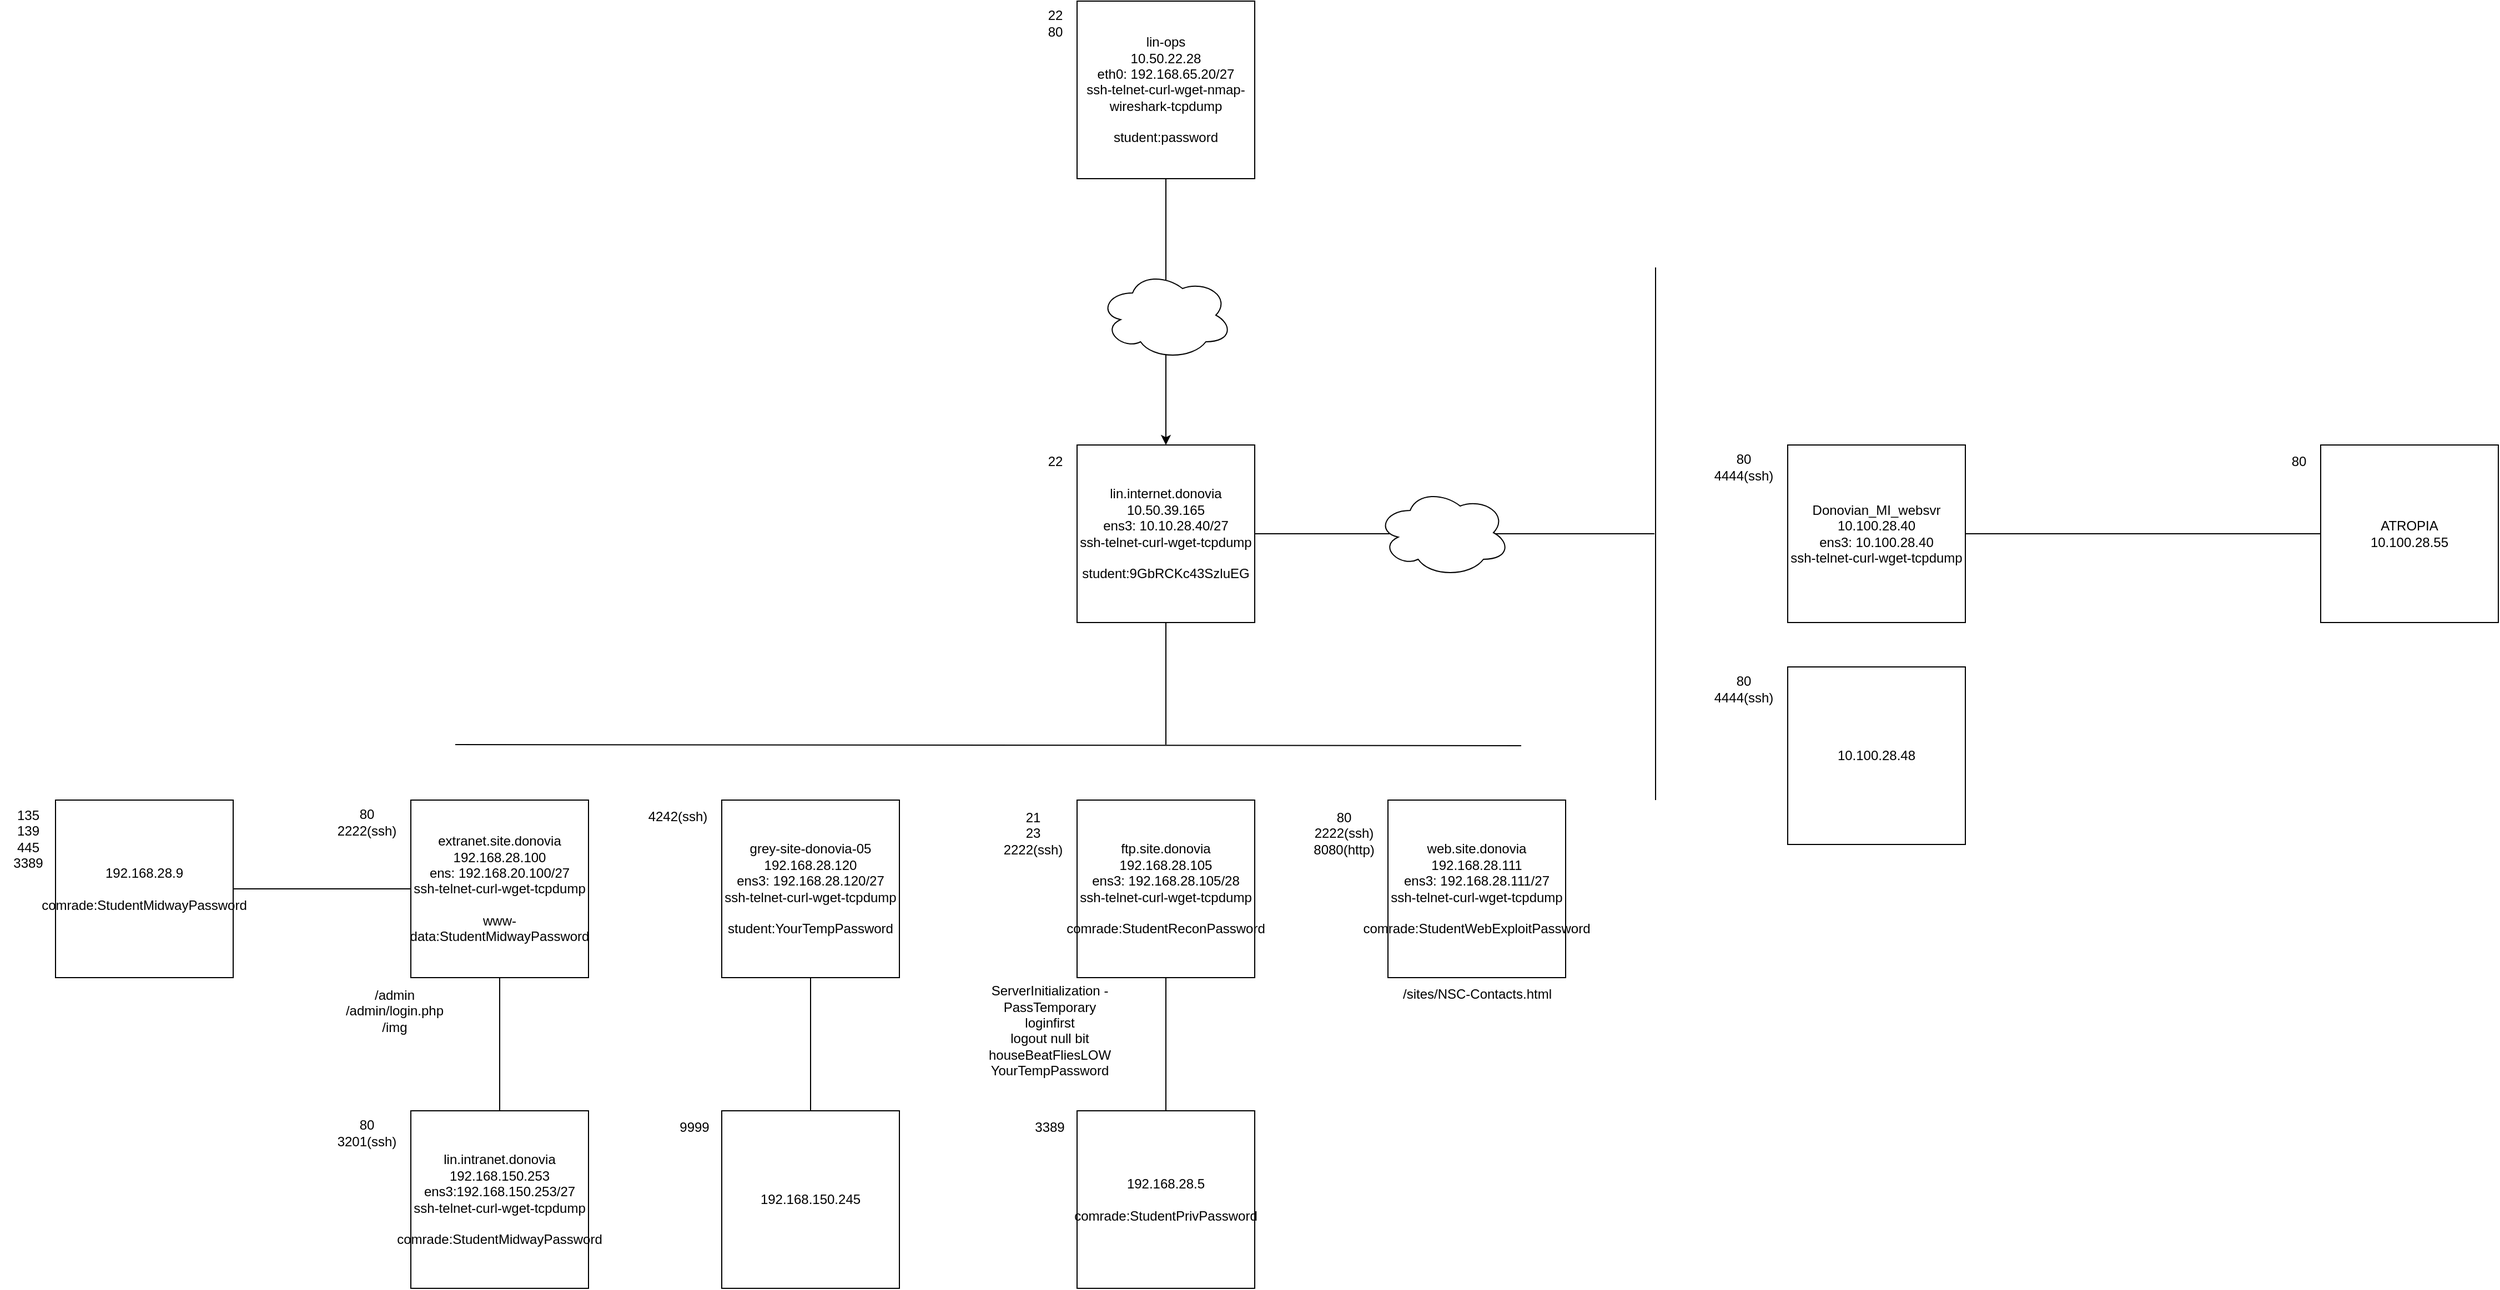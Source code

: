 <mxfile version="21.3.5" type="github">
  <diagram name="Page-1" id="GBd0BXuGBd-nfM0JVYe7">
    <mxGraphModel dx="2452" dy="795" grid="1" gridSize="10" guides="1" tooltips="1" connect="1" arrows="1" fold="1" page="1" pageScale="1" pageWidth="850" pageHeight="1100" math="0" shadow="0">
      <root>
        <mxCell id="0" />
        <mxCell id="1" parent="0" />
        <mxCell id="7IOt7IsW9sF5NG7Idb-Z-2" value="&lt;div&gt;lin-ops&lt;/div&gt;&lt;div&gt;10.50.22.28&lt;/div&gt;&lt;div&gt;eth0: 192.168.65.20/27&lt;/div&gt;&lt;div&gt;ssh-telnet-curl-wget-nmap-wireshark-tcpdump&lt;/div&gt;&lt;div&gt;&lt;br&gt;&lt;/div&gt;&lt;div&gt;student:password&lt;br&gt;&lt;/div&gt;" style="whiteSpace=wrap;html=1;aspect=fixed;" parent="1" vertex="1">
          <mxGeometry x="320" y="40" width="160" height="160" as="geometry" />
        </mxCell>
        <mxCell id="7IOt7IsW9sF5NG7Idb-Z-3" value="&lt;div&gt;22&lt;/div&gt;&lt;div&gt;80&lt;br&gt;&lt;/div&gt;" style="text;html=1;align=center;verticalAlign=middle;resizable=0;points=[];autosize=1;strokeColor=none;fillColor=none;" parent="1" vertex="1">
          <mxGeometry x="280" y="40" width="40" height="40" as="geometry" />
        </mxCell>
        <mxCell id="7IOt7IsW9sF5NG7Idb-Z-4" value="&lt;div&gt;lin.internet.donovia&lt;br&gt;&lt;/div&gt;&lt;div&gt;10.50.39.165&lt;/div&gt;&lt;div&gt;ens3: 10.10.28.40/27&lt;/div&gt;&lt;div&gt;ssh-telnet-curl-wget-tcpdump&lt;/div&gt;&lt;div&gt;&lt;br&gt;&lt;/div&gt;&lt;div&gt;student:9GbRCKc43SzluEG&lt;br&gt;&lt;/div&gt;" style="whiteSpace=wrap;html=1;aspect=fixed;" parent="1" vertex="1">
          <mxGeometry x="320" y="440" width="160" height="160" as="geometry" />
        </mxCell>
        <mxCell id="7IOt7IsW9sF5NG7Idb-Z-5" value="" style="endArrow=classic;html=1;rounded=0;exitX=0.5;exitY=1;exitDx=0;exitDy=0;entryX=0.5;entryY=0;entryDx=0;entryDy=0;" parent="1" source="7IOt7IsW9sF5NG7Idb-Z-2" target="7IOt7IsW9sF5NG7Idb-Z-4" edge="1">
          <mxGeometry width="50" height="50" relative="1" as="geometry">
            <mxPoint x="440" y="370" as="sourcePoint" />
            <mxPoint x="490" y="320" as="targetPoint" />
          </mxGeometry>
        </mxCell>
        <mxCell id="7IOt7IsW9sF5NG7Idb-Z-6" value="" style="ellipse;shape=cloud;whiteSpace=wrap;html=1;" parent="1" vertex="1">
          <mxGeometry x="340" y="283" width="120" height="80" as="geometry" />
        </mxCell>
        <mxCell id="7IOt7IsW9sF5NG7Idb-Z-7" value="22" style="text;html=1;align=center;verticalAlign=middle;resizable=0;points=[];autosize=1;strokeColor=none;fillColor=none;" parent="1" vertex="1">
          <mxGeometry x="280" y="440" width="40" height="30" as="geometry" />
        </mxCell>
        <mxCell id="7IOt7IsW9sF5NG7Idb-Z-16" value="&lt;div&gt;extranet.site.donovia&lt;br&gt;&lt;/div&gt;&lt;div&gt;192.168.28.100&lt;/div&gt;&lt;div&gt;ens: 192.168.20.100/27&lt;/div&gt;&lt;div&gt;ssh-telnet-curl-wget-tcpdump&lt;/div&gt;&lt;div&gt;&lt;br&gt;&lt;/div&gt;&lt;div&gt;www-data:StudentMidwayPassword&lt;br&gt;&lt;/div&gt;" style="whiteSpace=wrap;html=1;aspect=fixed;" parent="1" vertex="1">
          <mxGeometry x="-280" y="760" width="160" height="160" as="geometry" />
        </mxCell>
        <mxCell id="7IOt7IsW9sF5NG7Idb-Z-17" value="&lt;div&gt;80&lt;/div&gt;&lt;div&gt;2222(ssh)&lt;br&gt;&lt;/div&gt;" style="text;html=1;align=center;verticalAlign=middle;resizable=0;points=[];autosize=1;strokeColor=none;fillColor=none;" parent="1" vertex="1">
          <mxGeometry x="-360" y="760" width="80" height="40" as="geometry" />
        </mxCell>
        <mxCell id="7IOt7IsW9sF5NG7Idb-Z-18" value="&lt;div&gt;ftp.site.donovia&lt;br&gt;&lt;/div&gt;&lt;div&gt;192.168.28.105&lt;/div&gt;&lt;div&gt;ens3: 192.168.28.105/28&lt;br&gt;&lt;/div&gt;&lt;div&gt;ssh-telnet-curl-wget-tcpdump&lt;/div&gt;&lt;div&gt;&lt;br&gt;&lt;/div&gt;&lt;div&gt;comrade:StudentReconPassword&lt;/div&gt;" style="whiteSpace=wrap;html=1;aspect=fixed;" parent="1" vertex="1">
          <mxGeometry x="320" y="760" width="160" height="160" as="geometry" />
        </mxCell>
        <mxCell id="7IOt7IsW9sF5NG7Idb-Z-19" value="&lt;div&gt;21&lt;/div&gt;&lt;div&gt;23&lt;/div&gt;&lt;div&gt;2222(ssh)&lt;br&gt;&lt;/div&gt;" style="text;html=1;align=center;verticalAlign=middle;resizable=0;points=[];autosize=1;strokeColor=none;fillColor=none;" parent="1" vertex="1">
          <mxGeometry x="240" y="760" width="80" height="60" as="geometry" />
        </mxCell>
        <mxCell id="7IOt7IsW9sF5NG7Idb-Z-20" value="&lt;div&gt;web.site.donovia&lt;br&gt;&lt;/div&gt;&lt;div&gt;192.168.28.111&lt;/div&gt;&lt;div&gt;ens3: 192.168.28.111/27&lt;/div&gt;&lt;div&gt;ssh-telnet-curl-wget-tcpdump&lt;/div&gt;&lt;div&gt;&lt;br&gt;&lt;/div&gt;&lt;div&gt;comrade:StudentWebExploitPassword&lt;/div&gt;" style="whiteSpace=wrap;html=1;aspect=fixed;" parent="1" vertex="1">
          <mxGeometry x="600" y="760" width="160" height="160" as="geometry" />
        </mxCell>
        <mxCell id="7IOt7IsW9sF5NG7Idb-Z-21" value="&lt;div&gt;80&lt;/div&gt;&lt;div&gt;2222(ssh)&lt;/div&gt;&lt;div&gt;8080(http)&lt;br&gt;&lt;/div&gt;" style="text;html=1;align=center;verticalAlign=middle;resizable=0;points=[];autosize=1;strokeColor=none;fillColor=none;" parent="1" vertex="1">
          <mxGeometry x="520" y="760" width="80" height="60" as="geometry" />
        </mxCell>
        <mxCell id="7IOt7IsW9sF5NG7Idb-Z-22" value="&lt;div&gt;grey-site-donovia-05&lt;br&gt;&lt;/div&gt;&lt;div&gt;192.168.28.120&lt;/div&gt;&lt;div&gt;ens3: 192.168.28.120/27&lt;/div&gt;&lt;div&gt;ssh-telnet-curl-wget-tcpdump&lt;/div&gt;&lt;div&gt;&lt;br&gt;&lt;/div&gt;&lt;div&gt;student:YourTempPassword&lt;br&gt;&lt;/div&gt;" style="whiteSpace=wrap;html=1;aspect=fixed;" parent="1" vertex="1">
          <mxGeometry y="760" width="160" height="160" as="geometry" />
        </mxCell>
        <mxCell id="7IOt7IsW9sF5NG7Idb-Z-23" value="4242(ssh)" style="text;html=1;align=center;verticalAlign=middle;resizable=0;points=[];autosize=1;strokeColor=none;fillColor=none;" parent="1" vertex="1">
          <mxGeometry x="-80" y="760" width="80" height="30" as="geometry" />
        </mxCell>
        <mxCell id="7IOt7IsW9sF5NG7Idb-Z-24" value="" style="endArrow=none;html=1;rounded=0;entryX=0.5;entryY=1;entryDx=0;entryDy=0;" parent="1" target="7IOt7IsW9sF5NG7Idb-Z-4" edge="1">
          <mxGeometry width="50" height="50" relative="1" as="geometry">
            <mxPoint x="400" y="710" as="sourcePoint" />
            <mxPoint x="420" y="650" as="targetPoint" />
          </mxGeometry>
        </mxCell>
        <mxCell id="7IOt7IsW9sF5NG7Idb-Z-25" value="" style="endArrow=none;html=1;rounded=0;" parent="1" edge="1">
          <mxGeometry width="50" height="50" relative="1" as="geometry">
            <mxPoint x="-240" y="710" as="sourcePoint" />
            <mxPoint x="720" y="711" as="targetPoint" />
          </mxGeometry>
        </mxCell>
        <mxCell id="7IOt7IsW9sF5NG7Idb-Z-26" value="&lt;div&gt;/admin&lt;/div&gt;&lt;div&gt;/admin/login.php&lt;/div&gt;&lt;div&gt;/img&lt;br&gt;&lt;/div&gt;" style="text;html=1;align=center;verticalAlign=middle;resizable=0;points=[];autosize=1;strokeColor=none;fillColor=none;" parent="1" vertex="1">
          <mxGeometry x="-350" y="920" width="110" height="60" as="geometry" />
        </mxCell>
        <mxCell id="7IOt7IsW9sF5NG7Idb-Z-28" value="&lt;div&gt;ServerInitialization -&lt;/div&gt;&lt;div&gt;PassTemporary&lt;br&gt;loginfirst&lt;br&gt;logout null bit&lt;br&gt;houseBeatFliesLOW&lt;br&gt;YourTempPassword&lt;br&gt;&lt;br&gt;&lt;/div&gt;" style="text;html=1;align=center;verticalAlign=middle;resizable=0;points=[];autosize=1;strokeColor=none;fillColor=none;" parent="1" vertex="1">
          <mxGeometry x="230" y="920" width="130" height="110" as="geometry" />
        </mxCell>
        <mxCell id="7IOt7IsW9sF5NG7Idb-Z-29" value="/sites/NSC-Contacts.html" style="text;html=1;align=center;verticalAlign=middle;resizable=0;points=[];autosize=1;strokeColor=none;fillColor=none;" parent="1" vertex="1">
          <mxGeometry x="600" y="920" width="160" height="30" as="geometry" />
        </mxCell>
        <mxCell id="7IOt7IsW9sF5NG7Idb-Z-31" value="192.168.150.245" style="whiteSpace=wrap;html=1;aspect=fixed;" parent="1" vertex="1">
          <mxGeometry y="1040" width="160" height="160" as="geometry" />
        </mxCell>
        <mxCell id="7IOt7IsW9sF5NG7Idb-Z-33" value="" style="endArrow=none;html=1;rounded=0;entryX=0.5;entryY=1;entryDx=0;entryDy=0;exitX=0.5;exitY=0;exitDx=0;exitDy=0;" parent="1" source="7IOt7IsW9sF5NG7Idb-Z-31" target="7IOt7IsW9sF5NG7Idb-Z-22" edge="1">
          <mxGeometry width="50" height="50" relative="1" as="geometry">
            <mxPoint x="30" y="1000" as="sourcePoint" />
            <mxPoint x="80" y="950" as="targetPoint" />
          </mxGeometry>
        </mxCell>
        <mxCell id="7IOt7IsW9sF5NG7Idb-Z-34" value="&lt;div&gt;Donovian_MI_websvr&lt;/div&gt;&lt;div&gt;10.100.28.40&lt;/div&gt;&lt;div&gt;ens3: 10.100.28.40&lt;br&gt;&lt;/div&gt;&lt;div&gt;ssh-telnet-curl-wget-tcpdump&lt;br&gt;&lt;/div&gt;" style="whiteSpace=wrap;html=1;aspect=fixed;" parent="1" vertex="1">
          <mxGeometry x="960" y="440" width="160" height="160" as="geometry" />
        </mxCell>
        <mxCell id="7IOt7IsW9sF5NG7Idb-Z-37" value="&lt;div&gt;80&lt;/div&gt;&lt;div&gt;4444(ssh)&lt;br&gt;&lt;/div&gt;" style="text;html=1;align=center;verticalAlign=middle;resizable=0;points=[];autosize=1;strokeColor=none;fillColor=none;" parent="1" vertex="1">
          <mxGeometry x="880" y="440" width="80" height="40" as="geometry" />
        </mxCell>
        <mxCell id="7IOt7IsW9sF5NG7Idb-Z-39" value="&lt;div&gt;ATROPIA&lt;/div&gt;&lt;div&gt;10.100.28.55&lt;br&gt;&lt;/div&gt;" style="whiteSpace=wrap;html=1;aspect=fixed;" parent="1" vertex="1">
          <mxGeometry x="1440" y="440" width="160" height="160" as="geometry" />
        </mxCell>
        <mxCell id="7IOt7IsW9sF5NG7Idb-Z-41" value="" style="endArrow=none;html=1;rounded=0;exitX=1;exitY=0.5;exitDx=0;exitDy=0;entryX=0;entryY=0.5;entryDx=0;entryDy=0;" parent="1" source="7IOt7IsW9sF5NG7Idb-Z-34" target="7IOt7IsW9sF5NG7Idb-Z-39" edge="1">
          <mxGeometry width="50" height="50" relative="1" as="geometry">
            <mxPoint x="1260" y="550" as="sourcePoint" />
            <mxPoint x="1310" y="500" as="targetPoint" />
          </mxGeometry>
        </mxCell>
        <mxCell id="7IOt7IsW9sF5NG7Idb-Z-42" value="80" style="text;html=1;align=center;verticalAlign=middle;resizable=0;points=[];autosize=1;strokeColor=none;fillColor=none;" parent="1" vertex="1">
          <mxGeometry x="1400" y="440" width="40" height="30" as="geometry" />
        </mxCell>
        <mxCell id="_pwzAAkmadzu1BI4Hcq6-1" value="10.100.28.48" style="whiteSpace=wrap;html=1;aspect=fixed;" parent="1" vertex="1">
          <mxGeometry x="960" y="640" width="160" height="160" as="geometry" />
        </mxCell>
        <mxCell id="_pwzAAkmadzu1BI4Hcq6-2" value="&lt;div&gt;80&lt;/div&gt;&lt;div&gt;4444(ssh)&lt;br&gt;&lt;/div&gt;" style="text;html=1;align=center;verticalAlign=middle;resizable=0;points=[];autosize=1;strokeColor=none;fillColor=none;" parent="1" vertex="1">
          <mxGeometry x="880" y="640" width="80" height="40" as="geometry" />
        </mxCell>
        <mxCell id="_pwzAAkmadzu1BI4Hcq6-5" value="" style="endArrow=none;html=1;rounded=0;exitX=1;exitY=0.5;exitDx=0;exitDy=0;" parent="1" source="7IOt7IsW9sF5NG7Idb-Z-4" edge="1">
          <mxGeometry width="50" height="50" relative="1" as="geometry">
            <mxPoint x="610" y="470" as="sourcePoint" />
            <mxPoint x="840" y="520" as="targetPoint" />
          </mxGeometry>
        </mxCell>
        <mxCell id="_pwzAAkmadzu1BI4Hcq6-6" value="" style="endArrow=none;html=1;rounded=0;" parent="1" edge="1">
          <mxGeometry width="50" height="50" relative="1" as="geometry">
            <mxPoint x="841" y="760" as="sourcePoint" />
            <mxPoint x="841" y="280" as="targetPoint" />
          </mxGeometry>
        </mxCell>
        <mxCell id="_pwzAAkmadzu1BI4Hcq6-7" value="" style="ellipse;shape=cloud;whiteSpace=wrap;html=1;" parent="1" vertex="1">
          <mxGeometry x="590" y="479" width="120" height="80" as="geometry" />
        </mxCell>
        <mxCell id="pCFhP2y6nSyrudx5ANRZ-1" value="9999" style="text;html=1;align=center;verticalAlign=middle;resizable=0;points=[];autosize=1;strokeColor=none;fillColor=none;" parent="1" vertex="1">
          <mxGeometry x="-50" y="1040" width="50" height="30" as="geometry" />
        </mxCell>
        <mxCell id="pCFhP2y6nSyrudx5ANRZ-2" value="&lt;div&gt;192.168.28.9&lt;/div&gt;&lt;div&gt;&lt;br&gt;&lt;/div&gt;&lt;div&gt;comrade:StudentMidwayPassword&lt;br&gt;&lt;/div&gt;" style="whiteSpace=wrap;html=1;aspect=fixed;" parent="1" vertex="1">
          <mxGeometry x="-600" y="760" width="160" height="160" as="geometry" />
        </mxCell>
        <mxCell id="pCFhP2y6nSyrudx5ANRZ-3" value="&lt;div&gt;135&lt;/div&gt;&lt;div&gt;139&lt;/div&gt;&lt;div&gt;445&lt;/div&gt;&lt;div&gt;3389&lt;br&gt;&lt;/div&gt;" style="text;html=1;align=center;verticalAlign=middle;resizable=0;points=[];autosize=1;strokeColor=none;fillColor=none;" parent="1" vertex="1">
          <mxGeometry x="-650" y="760" width="50" height="70" as="geometry" />
        </mxCell>
        <mxCell id="pCFhP2y6nSyrudx5ANRZ-6" value="&lt;div&gt;lin.intranet.donovia&lt;br&gt;&lt;/div&gt;&lt;div&gt;192.168.150.253&lt;/div&gt;&lt;div&gt;ens3:192.168.150.253/27&lt;br&gt;&lt;/div&gt;&lt;div&gt;ssh-telnet-curl-wget-tcpdump&lt;/div&gt;&lt;div&gt;&lt;br&gt;&lt;/div&gt;&lt;div&gt;comrade:StudentMidwayPassword&lt;/div&gt;" style="whiteSpace=wrap;html=1;aspect=fixed;" parent="1" vertex="1">
          <mxGeometry x="-280" y="1040" width="160" height="160" as="geometry" />
        </mxCell>
        <mxCell id="pCFhP2y6nSyrudx5ANRZ-7" value="&lt;div&gt;80&lt;/div&gt;&lt;div&gt;3201(ssh)&lt;br&gt;&lt;/div&gt;" style="text;html=1;align=center;verticalAlign=middle;resizable=0;points=[];autosize=1;strokeColor=none;fillColor=none;" parent="1" vertex="1">
          <mxGeometry x="-360" y="1040" width="80" height="40" as="geometry" />
        </mxCell>
        <mxCell id="JJQe4_N6sT8ssxkk1QDW-1" value="" style="endArrow=none;html=1;rounded=0;exitX=0.5;exitY=0;exitDx=0;exitDy=0;entryX=0.5;entryY=1;entryDx=0;entryDy=0;" edge="1" parent="1" source="pCFhP2y6nSyrudx5ANRZ-6" target="7IOt7IsW9sF5NG7Idb-Z-16">
          <mxGeometry width="50" height="50" relative="1" as="geometry">
            <mxPoint x="-190" y="1000" as="sourcePoint" />
            <mxPoint x="-140" y="950" as="targetPoint" />
          </mxGeometry>
        </mxCell>
        <mxCell id="JJQe4_N6sT8ssxkk1QDW-2" value="&lt;div&gt;192.168.28.5&lt;/div&gt;&lt;div&gt;&lt;br&gt;&lt;/div&gt;&lt;div&gt;comrade:StudentPrivPassword&lt;br&gt;&lt;/div&gt;" style="whiteSpace=wrap;html=1;aspect=fixed;" vertex="1" parent="1">
          <mxGeometry x="320" y="1040" width="160" height="160" as="geometry" />
        </mxCell>
        <mxCell id="JJQe4_N6sT8ssxkk1QDW-3" value="3389" style="text;html=1;align=center;verticalAlign=middle;resizable=0;points=[];autosize=1;strokeColor=none;fillColor=none;" vertex="1" parent="1">
          <mxGeometry x="270" y="1040" width="50" height="30" as="geometry" />
        </mxCell>
        <mxCell id="JJQe4_N6sT8ssxkk1QDW-4" value="" style="endArrow=none;html=1;rounded=0;exitX=0.5;exitY=0;exitDx=0;exitDy=0;entryX=0.5;entryY=1;entryDx=0;entryDy=0;" edge="1" parent="1" source="JJQe4_N6sT8ssxkk1QDW-2" target="7IOt7IsW9sF5NG7Idb-Z-18">
          <mxGeometry width="50" height="50" relative="1" as="geometry">
            <mxPoint x="430" y="1020" as="sourcePoint" />
            <mxPoint x="480" y="970" as="targetPoint" />
          </mxGeometry>
        </mxCell>
        <mxCell id="JJQe4_N6sT8ssxkk1QDW-5" value="" style="endArrow=none;html=1;rounded=0;entryX=0;entryY=0.5;entryDx=0;entryDy=0;exitX=1;exitY=0.5;exitDx=0;exitDy=0;" edge="1" parent="1" source="pCFhP2y6nSyrudx5ANRZ-2" target="7IOt7IsW9sF5NG7Idb-Z-16">
          <mxGeometry width="50" height="50" relative="1" as="geometry">
            <mxPoint x="-500" y="1060" as="sourcePoint" />
            <mxPoint x="-450" y="1010" as="targetPoint" />
          </mxGeometry>
        </mxCell>
      </root>
    </mxGraphModel>
  </diagram>
</mxfile>
